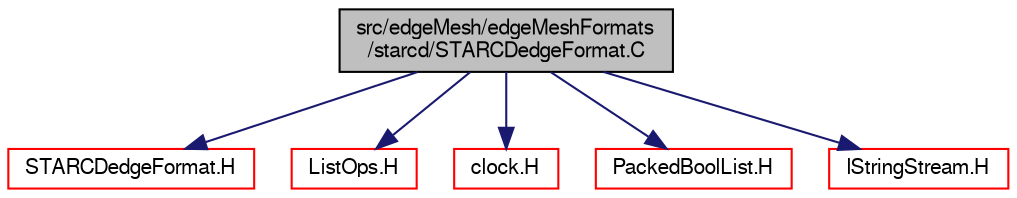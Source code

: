 digraph "src/edgeMesh/edgeMeshFormats/starcd/STARCDedgeFormat.C"
{
  bgcolor="transparent";
  edge [fontname="FreeSans",fontsize="10",labelfontname="FreeSans",labelfontsize="10"];
  node [fontname="FreeSans",fontsize="10",shape=record];
  Node0 [label="src/edgeMesh/edgeMeshFormats\l/starcd/STARCDedgeFormat.C",height=0.2,width=0.4,color="black", fillcolor="grey75", style="filled", fontcolor="black"];
  Node0 -> Node1 [color="midnightblue",fontsize="10",style="solid",fontname="FreeSans"];
  Node1 [label="STARCDedgeFormat.H",height=0.2,width=0.4,color="red",URL="$a00941.html"];
  Node0 -> Node83 [color="midnightblue",fontsize="10",style="solid",fontname="FreeSans"];
  Node83 [label="ListOps.H",height=0.2,width=0.4,color="red",URL="$a08687.html",tooltip="Various functions to operate on Lists. "];
  Node0 -> Node148 [color="midnightblue",fontsize="10",style="solid",fontname="FreeSans"];
  Node148 [label="clock.H",height=0.2,width=0.4,color="red",URL="$a10205.html"];
  Node0 -> Node150 [color="midnightblue",fontsize="10",style="solid",fontname="FreeSans"];
  Node150 [label="PackedBoolList.H",height=0.2,width=0.4,color="red",URL="$a08696.html"];
  Node0 -> Node156 [color="midnightblue",fontsize="10",style="solid",fontname="FreeSans"];
  Node156 [label="IStringStream.H",height=0.2,width=0.4,color="red",URL="$a09209.html"];
}
